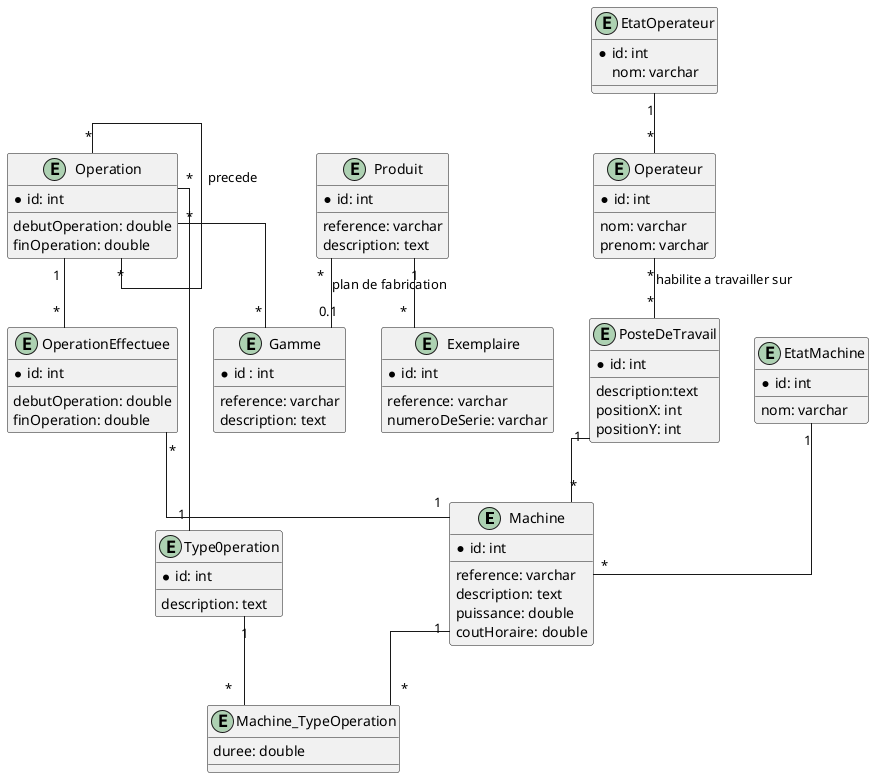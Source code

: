 @startuml

'Rectilinear layout :
skinparam linetype ortho

entity Machine {
* id: int
___
reference: varchar
description: text
puissance: double
coutHoraire: double
}

entity Type0peration{
* id: int
___
description: text
}

entity Produit {
* id: int
___
reference: varchar
description: text
}

entity Machine_TypeOperation {
duree: double
}

Machine "1" -- "*" Machine_TypeOperation
Type0peration "1" -- "*" Machine_TypeOperation

entity Gamme {
* id : int
___
reference: varchar
description: text
}

Produit "*" -- "0.1" Gamme : plan de fabrication

entity Operation {
* id: int
___
debutOperation: double
finOperation: double
}

Operation "*" -- "1" Type0peration
Operation "*" -- "*" Gamme

Operation "*" -- "*" Operation : precede

entity Exemplaire {
* id: int
___
reference: varchar
numeroDeSerie: varchar
}

Produit "1" -- "*" Exemplaire

entity OperationEffectuee {
* id: int
___
debutOperation: double
finOperation: double
}

Operation "1" -- "*" OperationEffectuee
OperationEffectuee "*" -- "1" Machine

entity PosteDeTravail {
*id: int
___
description:text
positionX: int
positionY: int
}

entity Operateur {
* id: int
___
nom: varchar
prenom: varchar
}

Operateur "*" -- "*" PosteDeTravail: habilite a travailler sur

PosteDeTravail "1" -- "*" Machine

entity EtatMachine {
* id: int
___
nom: varchar
}

EtatMachine "1" -- "*" Machine

entity EtatOperateur {
* id: int
nom: varchar
}

EtatOperateur "1" -- "*" Operateur


@enduml